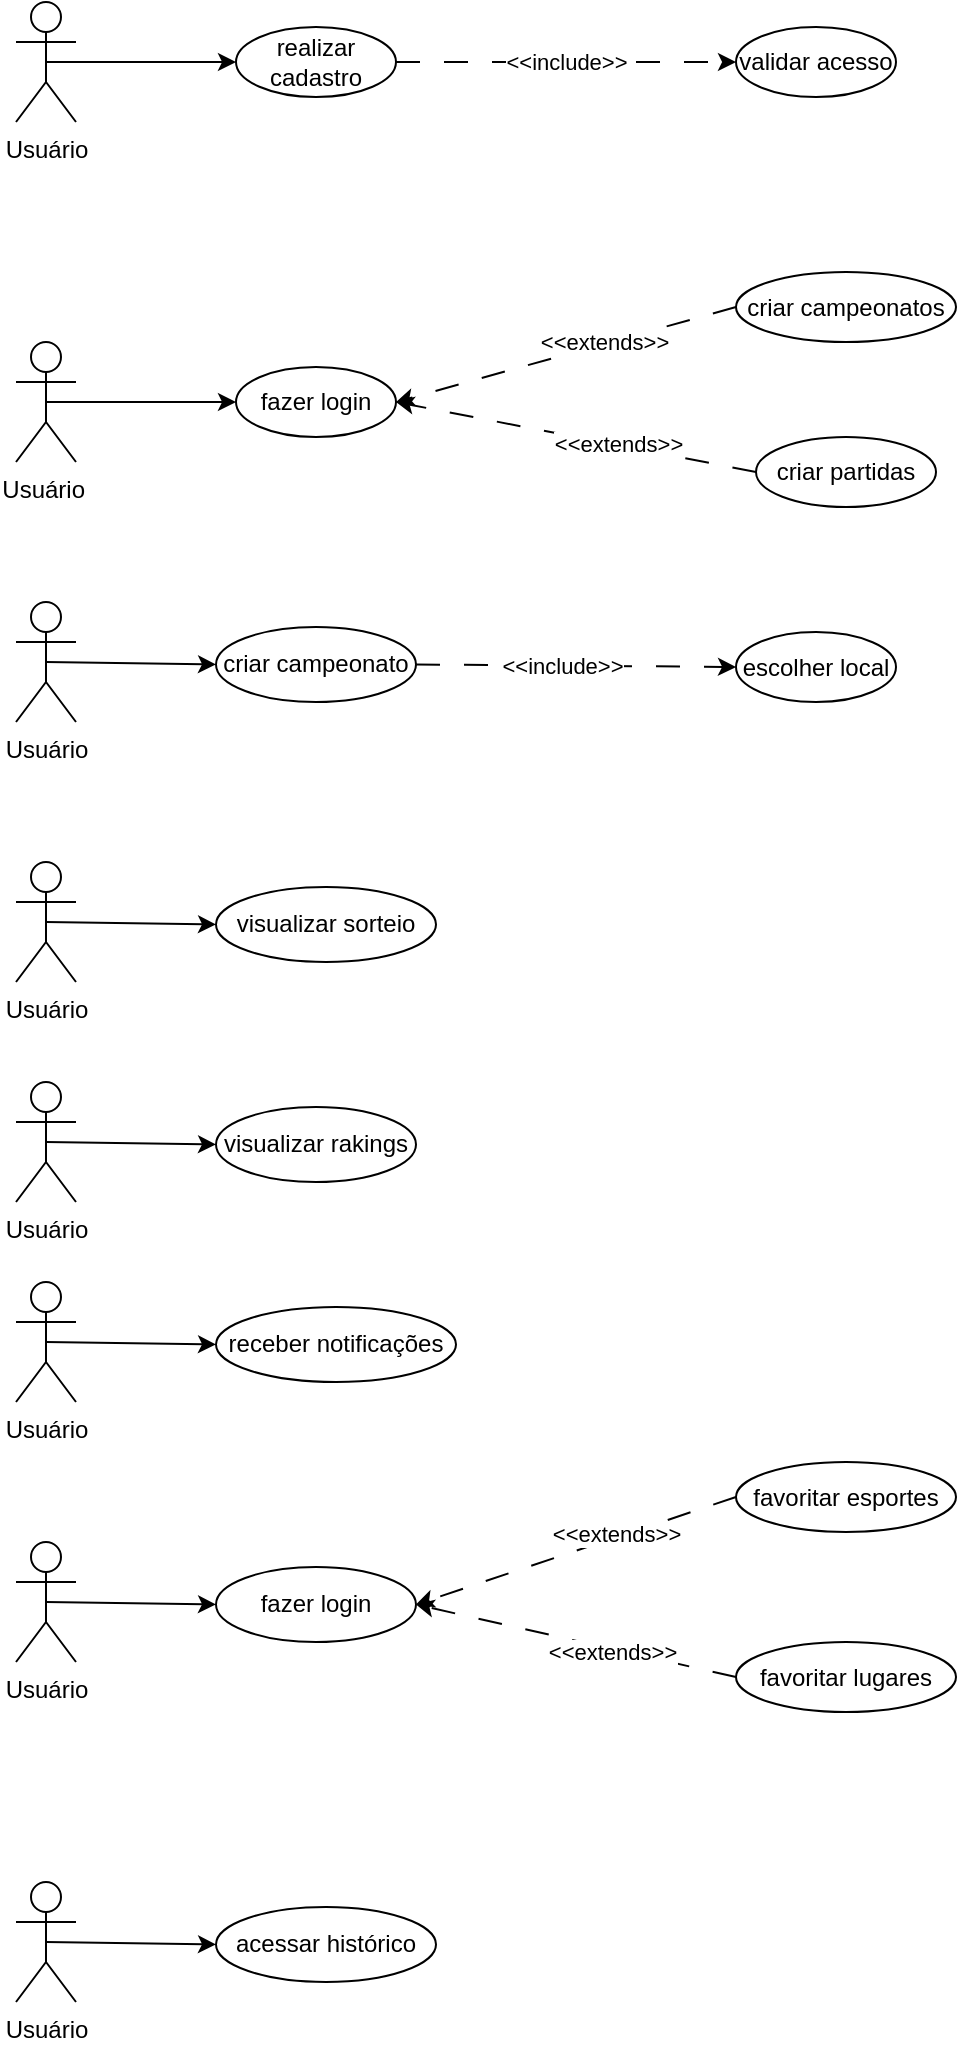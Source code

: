 <mxfile version="13.9.9" type="device"><diagram name="Página-1" id="z9eE3ZiS7QONzk08AwMH"><mxGraphModel dx="1086" dy="806" grid="1" gridSize="10" guides="1" tooltips="1" connect="1" arrows="1" fold="1" page="1" pageScale="1" pageWidth="827" pageHeight="1169" math="0" shadow="0"><root><mxCell id="0"/><mxCell id="1" parent="0"/><mxCell id="rljDBQ4306kkvLGonaDI-1" value="Usuário" style="shape=umlActor;verticalLabelPosition=bottom;verticalAlign=top;html=1;outlineConnect=0;" parent="1" vertex="1"><mxGeometry x="130" y="240" width="30" height="60" as="geometry"/></mxCell><mxCell id="rljDBQ4306kkvLGonaDI-2" value="" style="endArrow=classic;html=1;rounded=0;exitX=0.5;exitY=0.5;exitDx=0;exitDy=0;exitPerimeter=0;" parent="1" source="rljDBQ4306kkvLGonaDI-1" target="rljDBQ4306kkvLGonaDI-3" edge="1"><mxGeometry width="50" height="50" relative="1" as="geometry"><mxPoint x="210" y="360" as="sourcePoint"/><mxPoint x="270" y="270" as="targetPoint"/></mxGeometry></mxCell><mxCell id="rljDBQ4306kkvLGonaDI-3" value="realizar cadastro" style="ellipse;whiteSpace=wrap;html=1;" parent="1" vertex="1"><mxGeometry x="240" y="252.5" width="80" height="35" as="geometry"/></mxCell><mxCell id="rljDBQ4306kkvLGonaDI-4" value="" style="endArrow=classic;html=1;rounded=0;exitX=1;exitY=0.5;exitDx=0;exitDy=0;entryX=0;entryY=0.5;entryDx=0;entryDy=0;dashed=1;dashPattern=12 12;" parent="1" source="rljDBQ4306kkvLGonaDI-3" target="rljDBQ4306kkvLGonaDI-5" edge="1"><mxGeometry width="50" height="50" relative="1" as="geometry"><mxPoint x="210" y="350" as="sourcePoint"/><mxPoint x="380" y="270" as="targetPoint"/></mxGeometry></mxCell><mxCell id="rljDBQ4306kkvLGonaDI-6" value="&amp;lt;&amp;lt;include&amp;gt;&amp;gt;" style="edgeLabel;html=1;align=center;verticalAlign=middle;resizable=0;points=[];" parent="rljDBQ4306kkvLGonaDI-4" vertex="1" connectable="0"><mxGeometry x="0.125" y="-1" relative="1" as="geometry"><mxPoint x="-11" y="-1" as="offset"/></mxGeometry></mxCell><mxCell id="rljDBQ4306kkvLGonaDI-5" value="validar acesso" style="ellipse;whiteSpace=wrap;html=1;" parent="1" vertex="1"><mxGeometry x="490" y="252.5" width="80" height="35" as="geometry"/></mxCell><mxCell id="rljDBQ4306kkvLGonaDI-7" value="Usuário&amp;nbsp;" style="shape=umlActor;verticalLabelPosition=bottom;verticalAlign=top;html=1;outlineConnect=0;" parent="1" vertex="1"><mxGeometry x="130" y="410" width="30" height="60" as="geometry"/></mxCell><mxCell id="rljDBQ4306kkvLGonaDI-8" value="" style="endArrow=classic;html=1;rounded=0;exitX=0.5;exitY=0.5;exitDx=0;exitDy=0;exitPerimeter=0;entryX=0;entryY=0.5;entryDx=0;entryDy=0;" parent="1" source="rljDBQ4306kkvLGonaDI-7" target="rljDBQ4306kkvLGonaDI-9" edge="1"><mxGeometry width="50" height="50" relative="1" as="geometry"><mxPoint x="215" y="280" as="sourcePoint"/><mxPoint x="280" y="440" as="targetPoint"/></mxGeometry></mxCell><mxCell id="rljDBQ4306kkvLGonaDI-9" value="fazer login" style="ellipse;whiteSpace=wrap;html=1;" parent="1" vertex="1"><mxGeometry x="240" y="422.5" width="80" height="35" as="geometry"/></mxCell><mxCell id="rljDBQ4306kkvLGonaDI-10" value="" style="endArrow=classic;html=1;rounded=0;entryX=1;entryY=0.5;entryDx=0;entryDy=0;exitX=0;exitY=0.5;exitDx=0;exitDy=0;dashed=1;dashPattern=12 12;" parent="1" source="rljDBQ4306kkvLGonaDI-15" target="rljDBQ4306kkvLGonaDI-9" edge="1"><mxGeometry width="50" height="50" relative="1" as="geometry"><mxPoint x="420" y="500" as="sourcePoint"/><mxPoint x="500" y="390" as="targetPoint"/></mxGeometry></mxCell><mxCell id="rljDBQ4306kkvLGonaDI-11" value="&amp;lt;&amp;lt;extends&amp;gt;&amp;gt;" style="edgeLabel;html=1;align=center;verticalAlign=middle;resizable=0;points=[];" parent="rljDBQ4306kkvLGonaDI-10" vertex="1" connectable="0"><mxGeometry x="-0.229" y="-1" relative="1" as="geometry"><mxPoint as="offset"/></mxGeometry></mxCell><mxCell id="rljDBQ4306kkvLGonaDI-13" value="" style="endArrow=classic;html=1;rounded=0;exitX=0;exitY=0.5;exitDx=0;exitDy=0;entryX=1;entryY=0.5;entryDx=0;entryDy=0;dashed=1;dashPattern=12 12;" parent="1" source="rljDBQ4306kkvLGonaDI-16" target="rljDBQ4306kkvLGonaDI-9" edge="1"><mxGeometry width="50" height="50" relative="1" as="geometry"><mxPoint x="380" y="450" as="sourcePoint"/><mxPoint x="350" y="490" as="targetPoint"/></mxGeometry></mxCell><mxCell id="rljDBQ4306kkvLGonaDI-14" value="&amp;lt;&amp;lt;extends&amp;gt;&amp;gt;" style="edgeLabel;html=1;align=center;verticalAlign=middle;resizable=0;points=[];" parent="rljDBQ4306kkvLGonaDI-13" vertex="1" connectable="0"><mxGeometry x="-0.229" y="-1" relative="1" as="geometry"><mxPoint as="offset"/></mxGeometry></mxCell><mxCell id="rljDBQ4306kkvLGonaDI-15" value="criar campeonatos" style="ellipse;whiteSpace=wrap;html=1;" parent="1" vertex="1"><mxGeometry x="490" y="375" width="110" height="35" as="geometry"/></mxCell><mxCell id="rljDBQ4306kkvLGonaDI-16" value="criar partidas" style="ellipse;whiteSpace=wrap;html=1;" parent="1" vertex="1"><mxGeometry x="500" y="457.5" width="90" height="35" as="geometry"/></mxCell><mxCell id="rljDBQ4306kkvLGonaDI-17" value="Usuário" style="shape=umlActor;verticalLabelPosition=bottom;verticalAlign=top;html=1;outlineConnect=0;" parent="1" vertex="1"><mxGeometry x="130" y="540" width="30" height="60" as="geometry"/></mxCell><mxCell id="rljDBQ4306kkvLGonaDI-18" value="" style="endArrow=classic;html=1;rounded=0;exitX=0.5;exitY=0.5;exitDx=0;exitDy=0;exitPerimeter=0;entryX=0;entryY=0.5;entryDx=0;entryDy=0;" parent="1" source="rljDBQ4306kkvLGonaDI-17" target="rljDBQ4306kkvLGonaDI-19" edge="1"><mxGeometry width="50" height="50" relative="1" as="geometry"><mxPoint x="55" y="440" as="sourcePoint"/><mxPoint x="220" y="570" as="targetPoint"/></mxGeometry></mxCell><mxCell id="rljDBQ4306kkvLGonaDI-19" value="criar campeonato" style="ellipse;whiteSpace=wrap;html=1;" parent="1" vertex="1"><mxGeometry x="230" y="552.5" width="100" height="37.5" as="geometry"/></mxCell><mxCell id="rljDBQ4306kkvLGonaDI-21" value="" style="endArrow=classic;html=1;rounded=0;exitX=1;exitY=0.5;exitDx=0;exitDy=0;entryX=0;entryY=0.5;entryDx=0;entryDy=0;dashed=1;dashPattern=12 12;" parent="1" source="rljDBQ4306kkvLGonaDI-19" target="rljDBQ4306kkvLGonaDI-22" edge="1"><mxGeometry width="50" height="50" relative="1" as="geometry"><mxPoint x="155" y="580" as="sourcePoint"/><mxPoint x="410" y="571" as="targetPoint"/></mxGeometry></mxCell><mxCell id="rljDBQ4306kkvLGonaDI-25" value="&amp;lt;&amp;lt;include&amp;gt;&amp;gt;" style="edgeLabel;html=1;align=center;verticalAlign=middle;resizable=0;points=[];" parent="rljDBQ4306kkvLGonaDI-21" vertex="1" connectable="0"><mxGeometry x="-0.222" y="-1" relative="1" as="geometry"><mxPoint x="11" y="-1" as="offset"/></mxGeometry></mxCell><mxCell id="rljDBQ4306kkvLGonaDI-22" value="escolher local" style="ellipse;whiteSpace=wrap;html=1;" parent="1" vertex="1"><mxGeometry x="490" y="555" width="80" height="35" as="geometry"/></mxCell><mxCell id="rljDBQ4306kkvLGonaDI-26" value="Usuário" style="shape=umlActor;verticalLabelPosition=bottom;verticalAlign=top;html=1;outlineConnect=0;" parent="1" vertex="1"><mxGeometry x="130" y="670" width="30" height="60" as="geometry"/></mxCell><mxCell id="rljDBQ4306kkvLGonaDI-27" value="" style="endArrow=classic;html=1;rounded=0;exitX=0.5;exitY=0.5;exitDx=0;exitDy=0;exitPerimeter=0;entryX=0;entryY=0.5;entryDx=0;entryDy=0;" parent="1" source="rljDBQ4306kkvLGonaDI-26" target="rljDBQ4306kkvLGonaDI-28" edge="1"><mxGeometry width="50" height="50" relative="1" as="geometry"><mxPoint x="55" y="570" as="sourcePoint"/><mxPoint x="220" y="700" as="targetPoint"/></mxGeometry></mxCell><mxCell id="rljDBQ4306kkvLGonaDI-28" value="visualizar sorteio" style="ellipse;whiteSpace=wrap;html=1;" parent="1" vertex="1"><mxGeometry x="230" y="682.5" width="110" height="37.5" as="geometry"/></mxCell><mxCell id="rljDBQ4306kkvLGonaDI-32" value="Usuário" style="shape=umlActor;verticalLabelPosition=bottom;verticalAlign=top;html=1;outlineConnect=0;" parent="1" vertex="1"><mxGeometry x="130" y="780" width="30" height="60" as="geometry"/></mxCell><mxCell id="rljDBQ4306kkvLGonaDI-33" value="" style="endArrow=classic;html=1;rounded=0;exitX=0.5;exitY=0.5;exitDx=0;exitDy=0;exitPerimeter=0;entryX=0;entryY=0.5;entryDx=0;entryDy=0;" parent="1" source="rljDBQ4306kkvLGonaDI-32" target="rljDBQ4306kkvLGonaDI-34" edge="1"><mxGeometry width="50" height="50" relative="1" as="geometry"><mxPoint x="55" y="680" as="sourcePoint"/><mxPoint x="220" y="810" as="targetPoint"/></mxGeometry></mxCell><mxCell id="rljDBQ4306kkvLGonaDI-34" value="visualizar rakings" style="ellipse;whiteSpace=wrap;html=1;" parent="1" vertex="1"><mxGeometry x="230" y="792.5" width="100" height="37.5" as="geometry"/></mxCell><mxCell id="rljDBQ4306kkvLGonaDI-38" value="Usuário" style="shape=umlActor;verticalLabelPosition=bottom;verticalAlign=top;html=1;outlineConnect=0;" parent="1" vertex="1"><mxGeometry x="130" y="880" width="30" height="60" as="geometry"/></mxCell><mxCell id="rljDBQ4306kkvLGonaDI-39" value="" style="endArrow=classic;html=1;rounded=0;exitX=0.5;exitY=0.5;exitDx=0;exitDy=0;exitPerimeter=0;entryX=0;entryY=0.5;entryDx=0;entryDy=0;" parent="1" source="rljDBQ4306kkvLGonaDI-38" target="rljDBQ4306kkvLGonaDI-40" edge="1"><mxGeometry width="50" height="50" relative="1" as="geometry"><mxPoint x="55" y="780" as="sourcePoint"/><mxPoint x="220" y="910" as="targetPoint"/></mxGeometry></mxCell><mxCell id="rljDBQ4306kkvLGonaDI-40" value="receber notificações" style="ellipse;whiteSpace=wrap;html=1;" parent="1" vertex="1"><mxGeometry x="230" y="892.5" width="120" height="37.5" as="geometry"/></mxCell><mxCell id="rljDBQ4306kkvLGonaDI-49" value="Usuário" style="shape=umlActor;verticalLabelPosition=bottom;verticalAlign=top;html=1;outlineConnect=0;" parent="1" vertex="1"><mxGeometry x="130" y="1010" width="30" height="60" as="geometry"/></mxCell><mxCell id="rljDBQ4306kkvLGonaDI-50" value="" style="endArrow=classic;html=1;rounded=0;exitX=0.5;exitY=0.5;exitDx=0;exitDy=0;exitPerimeter=0;entryX=0;entryY=0.5;entryDx=0;entryDy=0;" parent="1" source="rljDBQ4306kkvLGonaDI-49" target="rljDBQ4306kkvLGonaDI-51" edge="1"><mxGeometry width="50" height="50" relative="1" as="geometry"><mxPoint x="55" y="910" as="sourcePoint"/><mxPoint x="220" y="1040" as="targetPoint"/></mxGeometry></mxCell><mxCell id="rljDBQ4306kkvLGonaDI-51" value="fazer login" style="ellipse;whiteSpace=wrap;html=1;" parent="1" vertex="1"><mxGeometry x="230" y="1022.5" width="100" height="37.5" as="geometry"/></mxCell><mxCell id="rljDBQ4306kkvLGonaDI-52" value="" style="endArrow=classic;html=1;rounded=0;exitX=0;exitY=0.5;exitDx=0;exitDy=0;entryX=1;entryY=0.5;entryDx=0;entryDy=0;dashed=1;dashPattern=12 12;" parent="1" source="rljDBQ4306kkvLGonaDI-53" target="rljDBQ4306kkvLGonaDI-51" edge="1"><mxGeometry width="50" height="50" relative="1" as="geometry"><mxPoint x="155" y="1050" as="sourcePoint"/><mxPoint x="230" y="980" as="targetPoint"/></mxGeometry></mxCell><mxCell id="rljDBQ4306kkvLGonaDI-57" value="&amp;lt;&amp;lt;extends&amp;gt;&amp;gt;" style="edgeLabel;html=1;align=center;verticalAlign=middle;resizable=0;points=[];" parent="rljDBQ4306kkvLGonaDI-52" vertex="1" connectable="0"><mxGeometry x="-0.367" y="-1" relative="1" as="geometry"><mxPoint x="-9" y="2" as="offset"/></mxGeometry></mxCell><mxCell id="rljDBQ4306kkvLGonaDI-53" value="favoritar esportes" style="ellipse;whiteSpace=wrap;html=1;" parent="1" vertex="1"><mxGeometry x="490" y="970" width="110" height="35" as="geometry"/></mxCell><mxCell id="rljDBQ4306kkvLGonaDI-54" value="" style="endArrow=classic;html=1;rounded=0;entryX=1;entryY=0.5;entryDx=0;entryDy=0;exitX=0;exitY=0.5;exitDx=0;exitDy=0;dashed=1;dashPattern=12 12;" parent="1" source="rljDBQ4306kkvLGonaDI-55" target="rljDBQ4306kkvLGonaDI-51" edge="1"><mxGeometry width="50" height="50" relative="1" as="geometry"><mxPoint x="320" y="1080" as="sourcePoint"/><mxPoint x="430" y="1080" as="targetPoint"/></mxGeometry></mxCell><mxCell id="rljDBQ4306kkvLGonaDI-58" value="&amp;lt;&amp;lt;extends&amp;gt;&amp;gt;" style="edgeLabel;html=1;align=center;verticalAlign=middle;resizable=0;points=[];" parent="rljDBQ4306kkvLGonaDI-54" vertex="1" connectable="0"><mxGeometry x="-0.227" y="1" relative="1" as="geometry"><mxPoint as="offset"/></mxGeometry></mxCell><mxCell id="rljDBQ4306kkvLGonaDI-55" value="favoritar lugares" style="ellipse;whiteSpace=wrap;html=1;" parent="1" vertex="1"><mxGeometry x="490" y="1060" width="110" height="35" as="geometry"/></mxCell><mxCell id="rljDBQ4306kkvLGonaDI-59" value="Usuário" style="shape=umlActor;verticalLabelPosition=bottom;verticalAlign=top;html=1;outlineConnect=0;" parent="1" vertex="1"><mxGeometry x="130" y="1180" width="30" height="60" as="geometry"/></mxCell><mxCell id="rljDBQ4306kkvLGonaDI-60" value="" style="endArrow=classic;html=1;rounded=0;exitX=0.5;exitY=0.5;exitDx=0;exitDy=0;exitPerimeter=0;entryX=0;entryY=0.5;entryDx=0;entryDy=0;" parent="1" source="rljDBQ4306kkvLGonaDI-59" target="rljDBQ4306kkvLGonaDI-61" edge="1"><mxGeometry width="50" height="50" relative="1" as="geometry"><mxPoint x="55" y="1080" as="sourcePoint"/><mxPoint x="220" y="1210" as="targetPoint"/></mxGeometry></mxCell><mxCell id="rljDBQ4306kkvLGonaDI-61" value="acessar histórico" style="ellipse;whiteSpace=wrap;html=1;" parent="1" vertex="1"><mxGeometry x="230" y="1192.5" width="110" height="37.5" as="geometry"/></mxCell></root></mxGraphModel></diagram></mxfile>